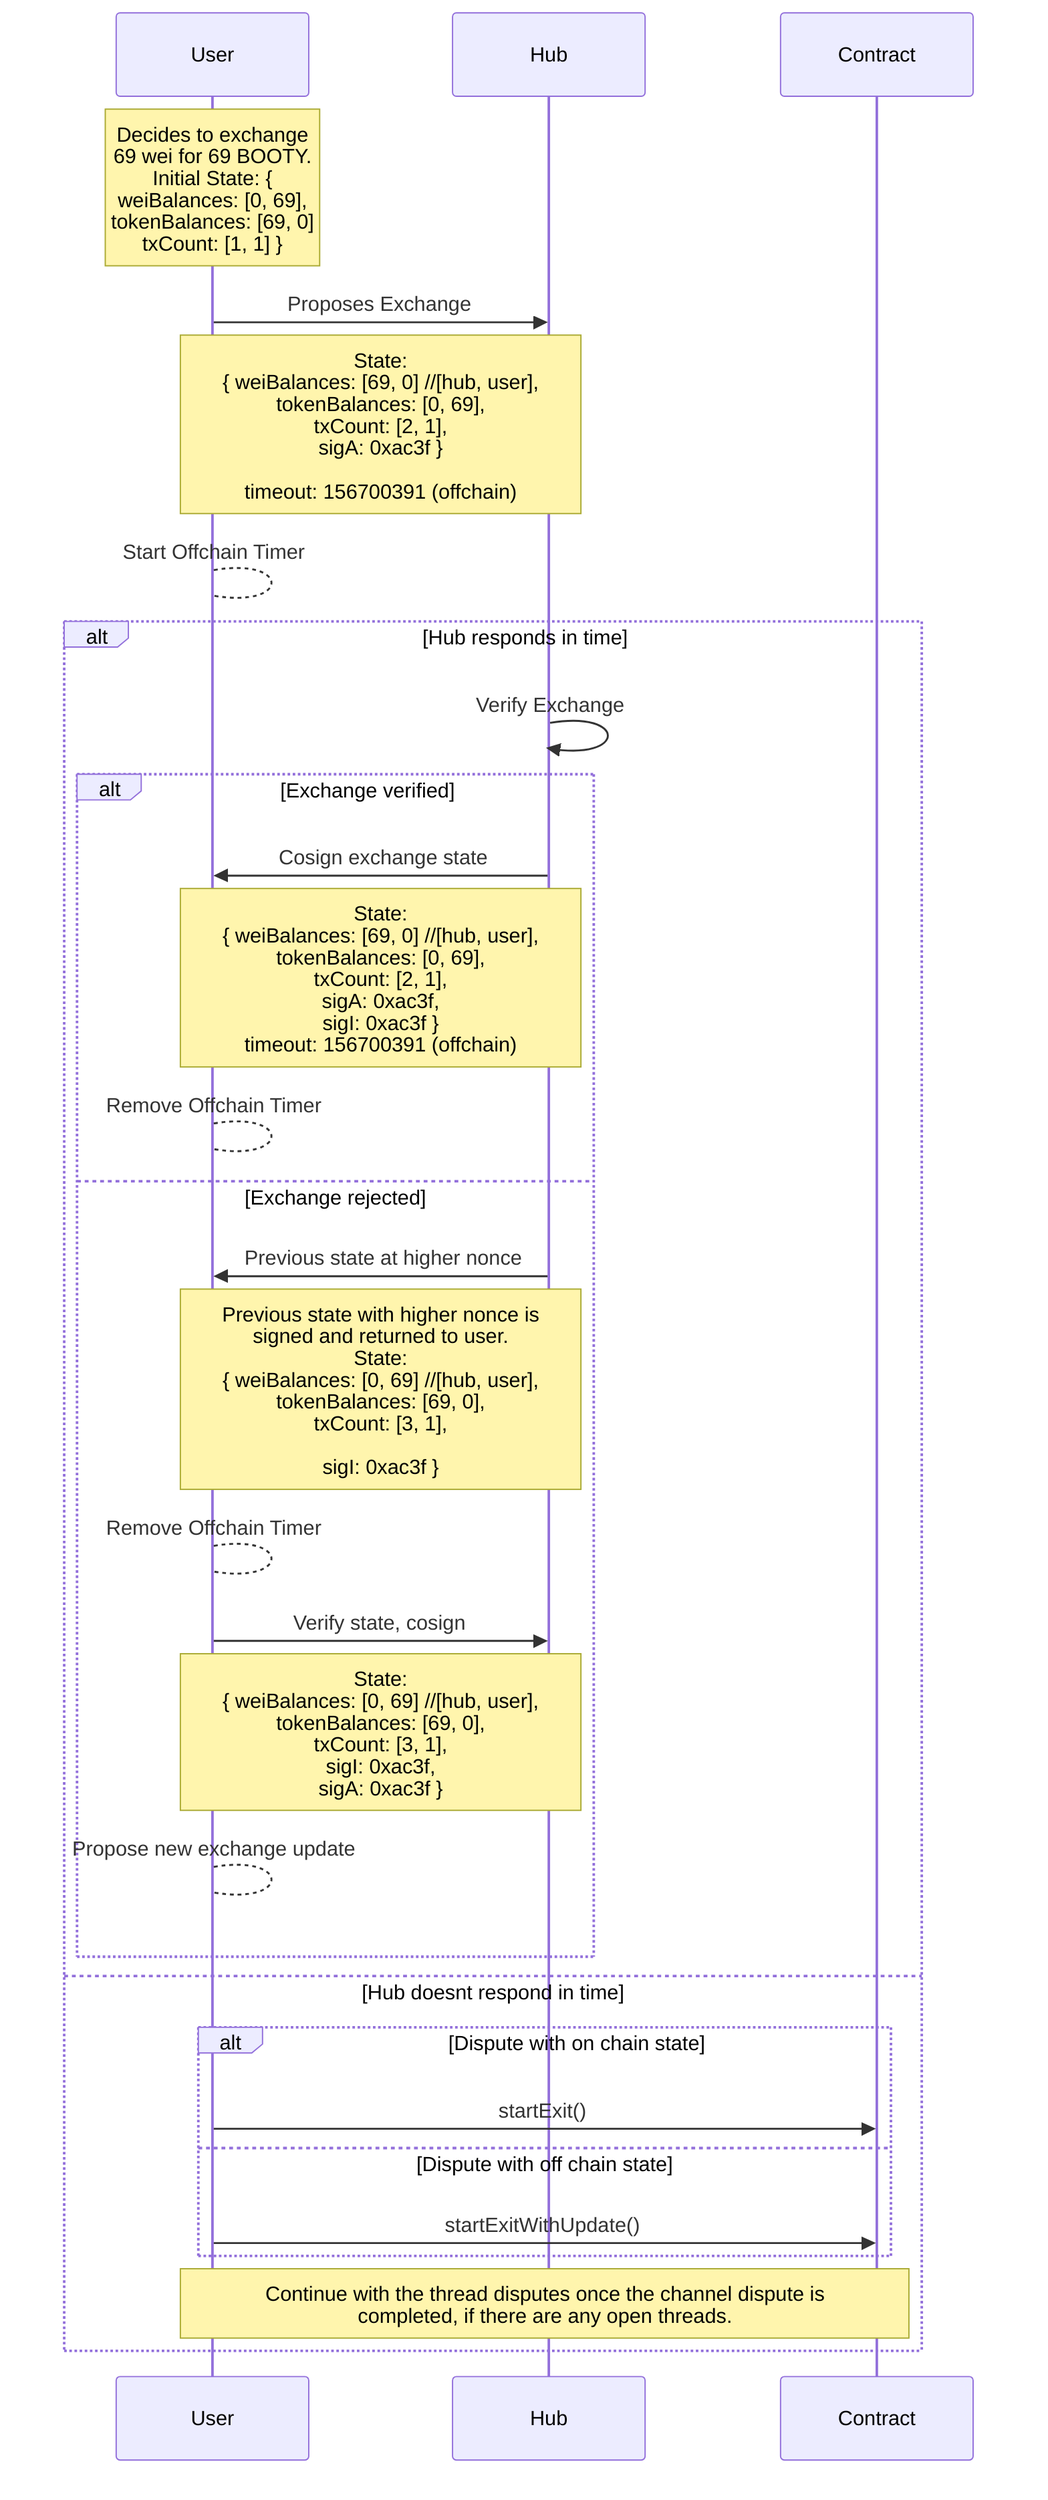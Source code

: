 sequenceDiagram

    # title <u>Offchain Exchange</u>

    # aliases
    participant User
    participant Hub
    participant Contract


    Note over User: Decides to exchange <br> 69 wei for 69 BOOTY.<br>Initial State: { <br>weiBalances: [0, 69],<br>tokenBalances: [69, 0]<br>txCount: [1, 1] }


    User->>Hub: Proposes Exchange
    Note over User,Hub: State: <br> { weiBalances: [69, 0] //[hub, user], <br> tokenBalances: [0, 69], <br> txCount: [2, 1], <br>sigA: 0xac3f }<br><br> timeout: 156700391 (offchain)

    User-->User: Start Offchain Timer

    alt Hub responds in time

        Hub->>Hub: Verify Exchange

        alt Exchange verified
            
            Hub->>User: Cosign exchange state
            Note over User,Hub: State: <br> { weiBalances: [69, 0] //[hub, user], <br> tokenBalances: [0, 69], <br> txCount: [2, 1], <br>sigA: 0xac3f, <br>sigI: 0xac3f } <br> timeout: 156700391 (offchain)
      
            User-->User: Remove Offchain Timer

        else Exchange rejected
            
            Hub->>User: Previous state at higher nonce
            Note over User,Hub: Previous state with higher nonce is <br> signed and returned to user. <br> State: <br> { weiBalances: [0, 69] //[hub, user], <br> tokenBalances: [69, 0], <br> txCount: [3, 1], <br><br>sigI: 0xac3f }

            User-->User: Remove Offchain Timer

            User->>Hub: Verify state, cosign
            Note over User,Hub: State: <br> { weiBalances: [0, 69] //[hub, user], <br> tokenBalances: [69, 0], <br> txCount: [3, 1], <br>sigI: 0xac3f, <br>sigA: 0xac3f }

            User-->User: Propose new exchange update

        end

    else Hub doesnt respond in time
    
        alt Dispute with on chain state
            User->>Contract: startExit()
        else Dispute with off chain state
            User->>Contract: startExitWithUpdate()
        end

        Note over User,Contract: Continue with the thread disputes once the channel dispute is<br> completed, if there are any open threads.
    end